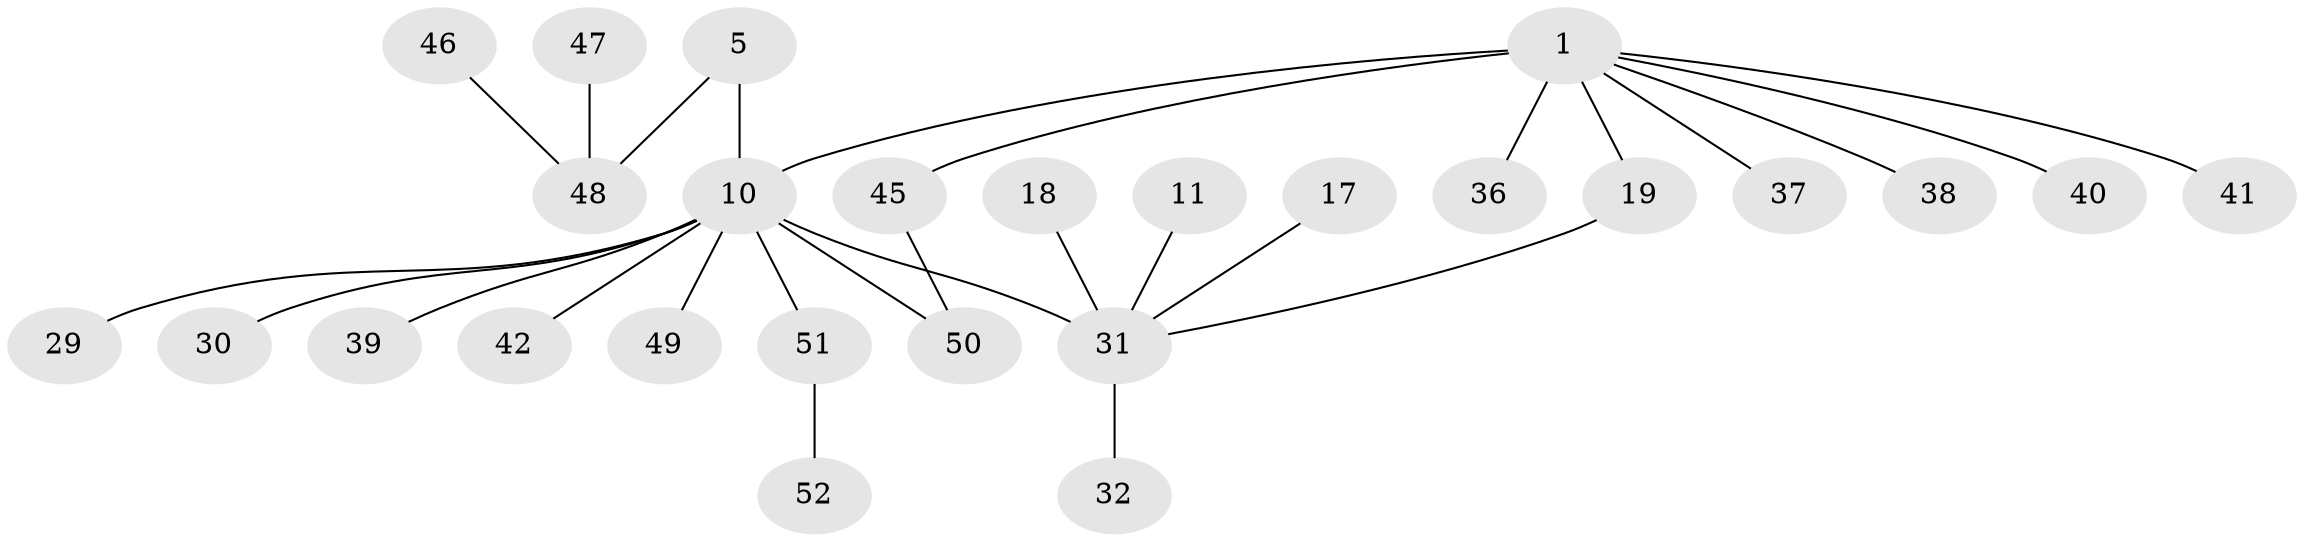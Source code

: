 // original degree distribution, {10: 0.019230769230769232, 3: 0.09615384615384616, 9: 0.019230769230769232, 2: 0.19230769230769232, 4: 0.038461538461538464, 6: 0.019230769230769232, 7: 0.019230769230769232, 5: 0.057692307692307696, 1: 0.5384615384615384}
// Generated by graph-tools (version 1.1) at 2025/58/03/04/25 21:58:35]
// undirected, 26 vertices, 27 edges
graph export_dot {
graph [start="1"]
  node [color=gray90,style=filled];
  1;
  5;
  10 [super="+8+7"];
  11;
  17;
  18;
  19 [super="+2"];
  29;
  30 [super="+13"];
  31 [super="+23+4"];
  32 [super="+24+27"];
  36 [super="+35"];
  37;
  38 [super="+20"];
  39;
  40;
  41;
  42;
  45 [super="+43"];
  46;
  47;
  48 [super="+22+26+44"];
  49 [super="+33+34"];
  50;
  51 [super="+25"];
  52;
  1 -- 10 [weight=3];
  1 -- 37;
  1 -- 40;
  1 -- 41;
  1 -- 19;
  1 -- 38;
  1 -- 36;
  1 -- 45;
  5 -- 10 [weight=2];
  5 -- 48;
  10 -- 29;
  10 -- 42;
  10 -- 31 [weight=4];
  10 -- 50;
  10 -- 39;
  10 -- 51;
  10 -- 49;
  10 -- 30;
  11 -- 31;
  17 -- 31;
  18 -- 31;
  19 -- 31;
  31 -- 32;
  45 -- 50;
  46 -- 48;
  47 -- 48;
  51 -- 52;
}
